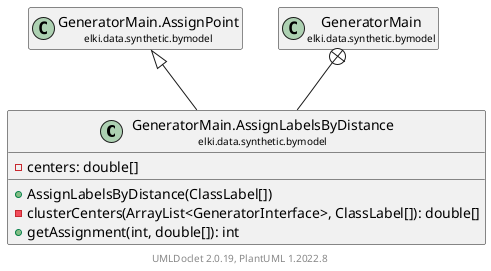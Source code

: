 @startuml
    remove .*\.(Instance|Par|Parameterizer|Factory)$
    set namespaceSeparator none
    hide empty fields
    hide empty methods

    class "<size:14>GeneratorMain.AssignLabelsByDistance\n<size:10>elki.data.synthetic.bymodel" as elki.data.synthetic.bymodel.GeneratorMain.AssignLabelsByDistance [[GeneratorMain.AssignLabelsByDistance.html]] {
        -centers: double[]
        +AssignLabelsByDistance(ClassLabel[])
        -clusterCenters(ArrayList<GeneratorInterface>, ClassLabel[]): double[]
        +getAssignment(int, double[]): int
    }

    class "<size:14>GeneratorMain.AssignPoint\n<size:10>elki.data.synthetic.bymodel" as elki.data.synthetic.bymodel.GeneratorMain.AssignPoint
    class "<size:14>GeneratorMain\n<size:10>elki.data.synthetic.bymodel" as elki.data.synthetic.bymodel.GeneratorMain [[GeneratorMain.html]]

    elki.data.synthetic.bymodel.GeneratorMain.AssignPoint <|-- elki.data.synthetic.bymodel.GeneratorMain.AssignLabelsByDistance
    elki.data.synthetic.bymodel.GeneratorMain +-- elki.data.synthetic.bymodel.GeneratorMain.AssignLabelsByDistance

    center footer UMLDoclet 2.0.19, PlantUML 1.2022.8
@enduml
